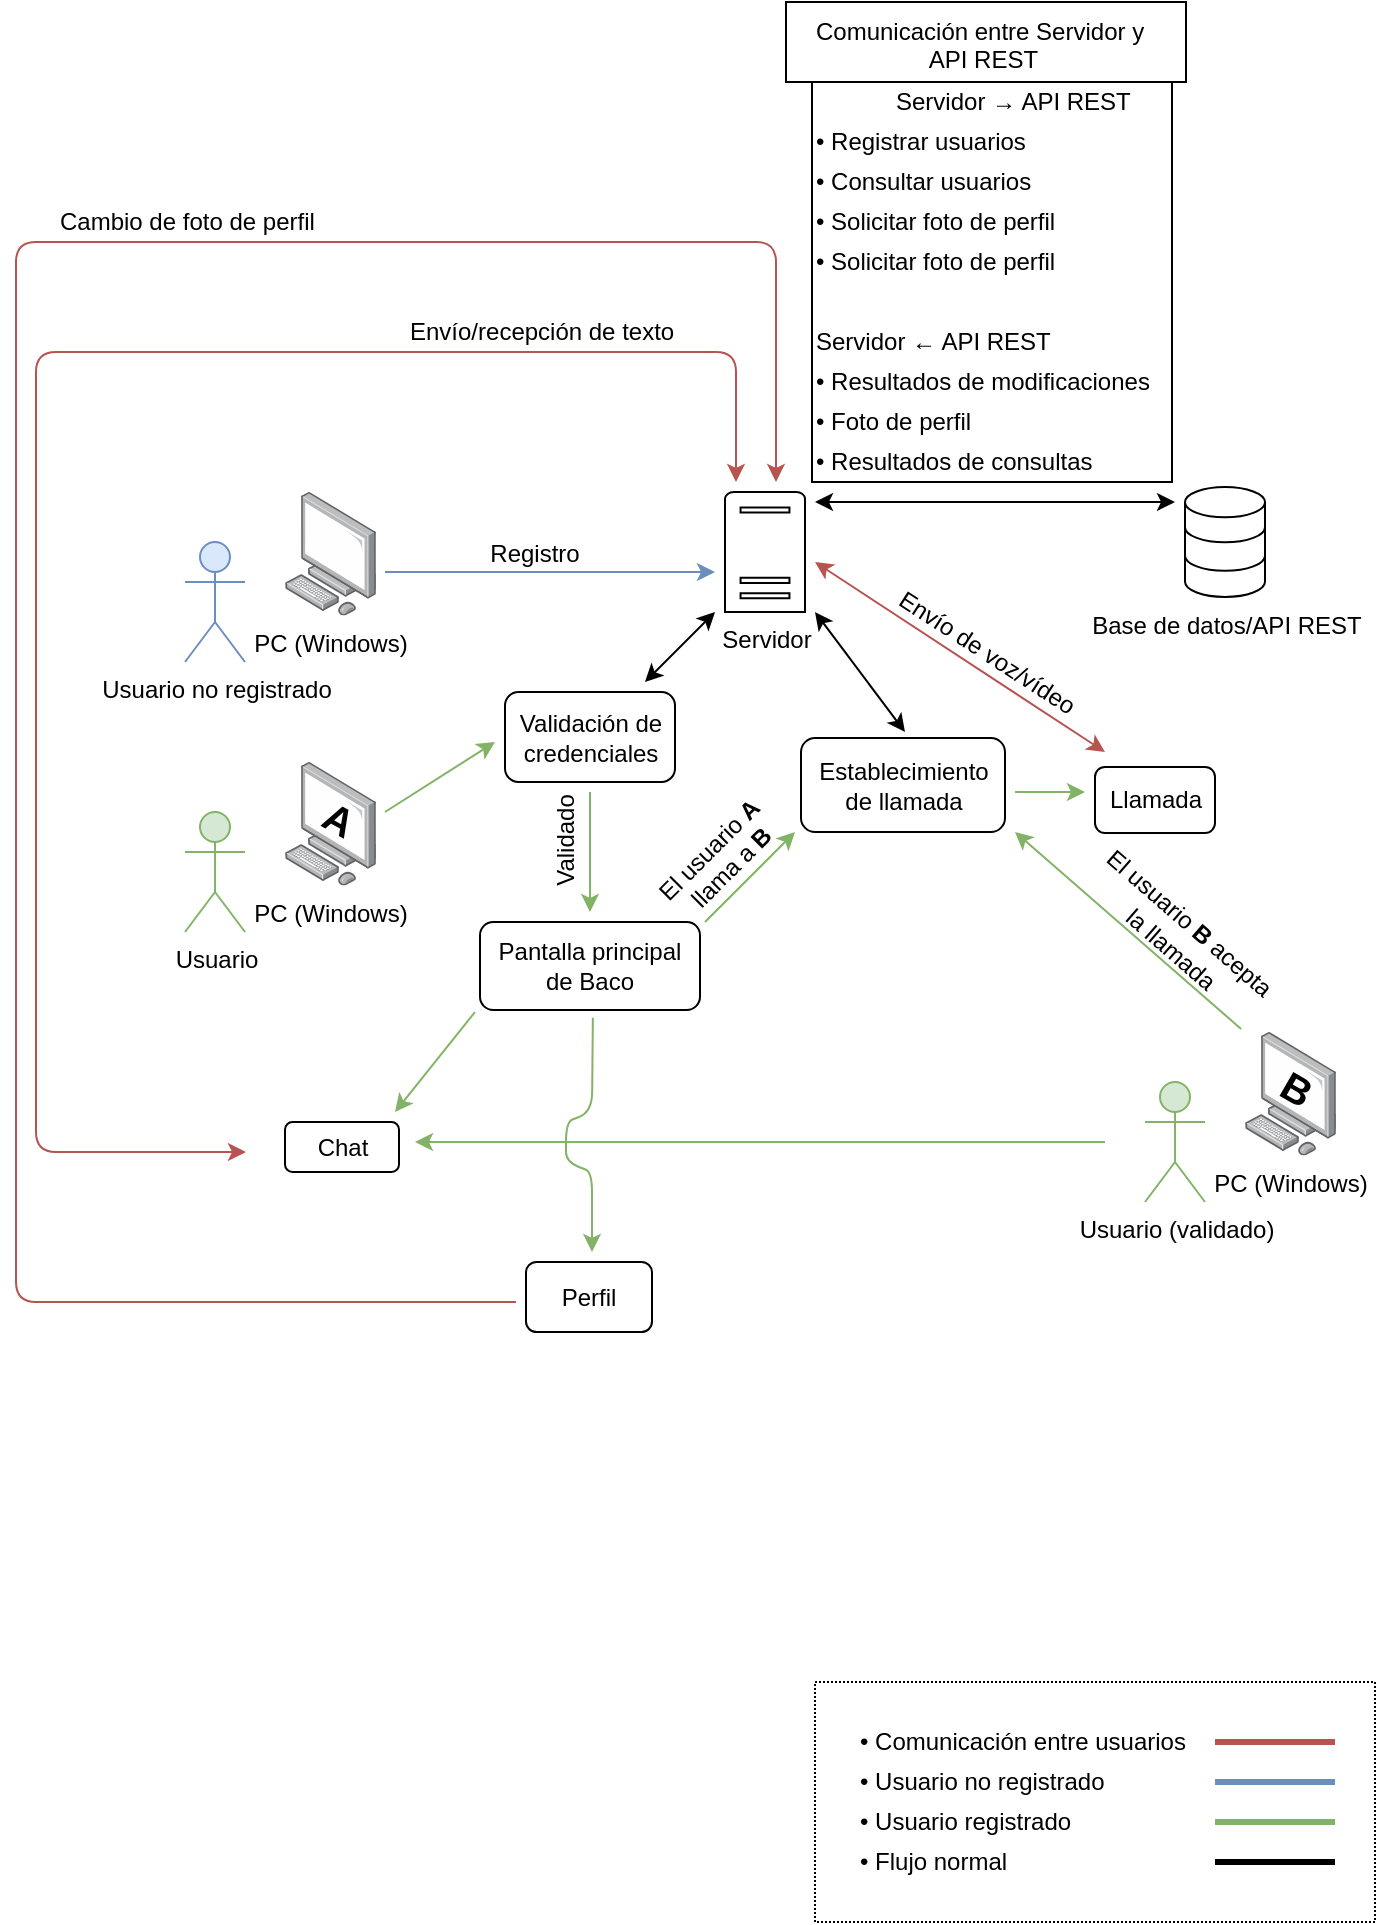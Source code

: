 <mxfile version="10.7.7" type="device"><diagram id="v8Gng7mvu5cV6HE0LRRT" name="Page-1"><mxGraphModel dx="1385" dy="824" grid="1" gridSize="5" guides="1" tooltips="1" connect="1" arrows="1" fold="1" page="1" pageScale="1" pageWidth="827" pageHeight="1169" background="none" math="0" shadow="0"><root><mxCell id="0"/><mxCell id="1" parent="0"/><mxCell id="vfB2cF_I8gSPhN1rsirp-47" value="" style="rounded=0;whiteSpace=wrap;html=1;labelBackgroundColor=none;strokeWidth=1;fillColor=none;dashed=1;dashPattern=1 1;" vertex="1" parent="1"><mxGeometry x="459.5" y="980" width="280" height="120" as="geometry"/></mxCell><mxCell id="vfB2cF_I8gSPhN1rsirp-45" value="" style="rounded=0;whiteSpace=wrap;html=1;labelBackgroundColor=none;strokeWidth=1;fillColor=none;" vertex="1" parent="1"><mxGeometry x="445" y="140" width="200" height="40" as="geometry"/></mxCell><mxCell id="vfB2cF_I8gSPhN1rsirp-38" value="" style="rounded=0;whiteSpace=wrap;html=1;labelBackgroundColor=none;strokeWidth=1;fillColor=none;" vertex="1" parent="1"><mxGeometry x="458" y="180" width="180" height="200" as="geometry"/></mxCell><mxCell id="vfB2cF_I8gSPhN1rsirp-1" value="Usuario" style="shape=umlActor;verticalLabelPosition=bottom;labelBackgroundColor=none;verticalAlign=top;html=1;outlineConnect=0;fillColor=#d5e8d4;strokeColor=#82b366;" vertex="1" parent="1"><mxGeometry x="144.5" y="545" width="30" height="60" as="geometry"/></mxCell><mxCell id="vfB2cF_I8gSPhN1rsirp-5" value="PC (Windows)" style="points=[];aspect=fixed;html=1;align=center;shadow=0;dashed=0;image;image=img/lib/allied_telesis/computer_and_terminals/Personal_Computer.svg;labelBackgroundColor=none;imageBackground=none;" vertex="1" parent="1"><mxGeometry x="194.5" y="520" width="45.6" height="61.8" as="geometry"/></mxCell><mxCell id="vfB2cF_I8gSPhN1rsirp-6" value="Usuario no registrado" style="shape=umlActor;verticalLabelPosition=bottom;labelBackgroundColor=none;verticalAlign=top;html=1;outlineConnect=0;fillColor=#dae8fc;strokeColor=#6c8ebf;" vertex="1" parent="1"><mxGeometry x="144.5" y="410" width="30" height="60" as="geometry"/></mxCell><mxCell id="vfB2cF_I8gSPhN1rsirp-7" value="PC (Windows)" style="points=[];aspect=fixed;html=1;align=center;shadow=0;dashed=0;image;image=img/lib/allied_telesis/computer_and_terminals/Personal_Computer.svg;labelBackgroundColor=none;fillColor=#f8cecc;strokeColor=#b85450;" vertex="1" parent="1"><mxGeometry x="194.5" y="385" width="45.6" height="61.8" as="geometry"/></mxCell><mxCell id="vfB2cF_I8gSPhN1rsirp-9" value="Servidor&lt;br&gt;" style="pointerEvents=1;shadow=0;dashed=0;html=1;strokeColor=#000000;labelPosition=center;verticalLabelPosition=bottom;verticalAlign=top;outlineConnect=0;align=center;shape=mxgraph.office.servers.server_generic;fillColor=none;labelBackgroundColor=#ffffff;fontColor=none;" vertex="1" parent="1"><mxGeometry x="414.5" y="385" width="40" height="60" as="geometry"/></mxCell><mxCell id="vfB2cF_I8gSPhN1rsirp-10" value="" style="endArrow=classic;html=1;fillColor=#dae8fc;strokeColor=#6c8ebf;" edge="1" parent="1"><mxGeometry width="50" height="50" relative="1" as="geometry"><mxPoint x="244.5" y="425" as="sourcePoint"/><mxPoint x="409.5" y="425" as="targetPoint"/></mxGeometry></mxCell><mxCell id="vfB2cF_I8gSPhN1rsirp-12" value="&lt;div&gt;&lt;br&gt;&lt;/div&gt;" style="text;html=1;resizable=0;points=[];align=center;verticalAlign=middle;labelBackgroundColor=#ffffff;" vertex="1" connectable="0" parent="vfB2cF_I8gSPhN1rsirp-10"><mxGeometry x="-0.102" y="2" relative="1" as="geometry"><mxPoint as="offset"/></mxGeometry></mxCell><mxCell id="vfB2cF_I8gSPhN1rsirp-13" value="Registro" style="text;html=1;resizable=0;points=[];align=center;verticalAlign=middle;labelBackgroundColor=none;" vertex="1" connectable="0" parent="vfB2cF_I8gSPhN1rsirp-10"><mxGeometry x="-0.119" relative="1" as="geometry"><mxPoint x="2" y="-9" as="offset"/></mxGeometry></mxCell><mxCell id="vfB2cF_I8gSPhN1rsirp-14" value="Base de datos/API REST" style="html=1;verticalLabelPosition=bottom;align=center;labelBackgroundColor=#ffffff;verticalAlign=top;strokeWidth=1;strokeColor=#000000;fillColor=none;shadow=0;dashed=0;shape=mxgraph.ios7.icons.data;fontColor=none;" vertex="1" parent="1"><mxGeometry x="644.5" y="382.5" width="40" height="55" as="geometry"/></mxCell><mxCell id="vfB2cF_I8gSPhN1rsirp-15" value="" style="startArrow=classic;endArrow=classic;html=1;" edge="1" parent="1"><mxGeometry width="50" height="50" relative="1" as="geometry"><mxPoint x="459.5" y="390" as="sourcePoint"/><mxPoint x="639.5" y="390" as="targetPoint"/></mxGeometry></mxCell><mxCell id="vfB2cF_I8gSPhN1rsirp-16" value="&lt;div&gt;&lt;br&gt;&lt;/div&gt;" style="text;html=1;resizable=0;points=[];align=center;verticalAlign=middle;labelBackgroundColor=#ffffff;" vertex="1" connectable="0" parent="vfB2cF_I8gSPhN1rsirp-15"><mxGeometry x="-0.102" y="2" relative="1" as="geometry"><mxPoint as="offset"/></mxGeometry></mxCell><mxCell id="vfB2cF_I8gSPhN1rsirp-20" value="• Consultar usuarios" style="text;html=1;resizable=0;points=[];autosize=1;align=left;verticalAlign=top;spacingTop=-4;" vertex="1" parent="1"><mxGeometry x="457.5" y="220" width="120" height="20" as="geometry"/></mxCell><mxCell id="vfB2cF_I8gSPhN1rsirp-21" value="• Registrar usuarios" style="text;html=1;resizable=0;points=[];autosize=1;align=left;verticalAlign=top;spacingTop=-4;" vertex="1" parent="1"><mxGeometry x="457.5" y="200" width="120" height="20" as="geometry"/></mxCell><mxCell id="vfB2cF_I8gSPhN1rsirp-22" value="Validación de credenciales" style="rounded=1;whiteSpace=wrap;html=1;labelBackgroundColor=none;fillColor=none;" vertex="1" parent="1"><mxGeometry x="304.5" y="485" width="85" height="45" as="geometry"/></mxCell><mxCell id="vfB2cF_I8gSPhN1rsirp-23" value="" style="endArrow=classic;html=1;fillColor=#d5e8d4;strokeColor=#82b366;" edge="1" parent="1"><mxGeometry width="50" height="50" relative="1" as="geometry"><mxPoint x="244.5" y="545" as="sourcePoint"/><mxPoint x="299.5" y="510" as="targetPoint"/></mxGeometry></mxCell><mxCell id="vfB2cF_I8gSPhN1rsirp-26" value="" style="startArrow=classic;endArrow=classic;html=1;" edge="1" parent="1"><mxGeometry width="50" height="50" relative="1" as="geometry"><mxPoint x="374.5" y="480" as="sourcePoint"/><mxPoint x="409.5" y="445" as="targetPoint"/></mxGeometry></mxCell><mxCell id="vfB2cF_I8gSPhN1rsirp-34" value="" style="endArrow=classic;html=1;fillColor=#d5e8d4;strokeColor=#82b366;" edge="1" parent="1"><mxGeometry width="50" height="50" relative="1" as="geometry"><mxPoint x="347" y="535" as="sourcePoint"/><mxPoint x="347" y="595" as="targetPoint"/></mxGeometry></mxCell><mxCell id="vfB2cF_I8gSPhN1rsirp-36" value="Validado" style="text;html=1;resizable=0;points=[];align=center;verticalAlign=middle;labelBackgroundColor=none;rotation=-90;" vertex="1" connectable="0" parent="vfB2cF_I8gSPhN1rsirp-34"><mxGeometry x="-0.497" relative="1" as="geometry"><mxPoint x="-12.5" y="10" as="offset"/></mxGeometry></mxCell><mxCell id="vfB2cF_I8gSPhN1rsirp-35" value="Pantalla principal de Baco" style="rounded=1;whiteSpace=wrap;html=1;labelBackgroundColor=none;strokeWidth=1;fillColor=none;" vertex="1" parent="1"><mxGeometry x="292" y="600" width="110" height="44" as="geometry"/></mxCell><mxCell id="vfB2cF_I8gSPhN1rsirp-39" value="&lt;div style=&quot;text-align: center&quot;&gt;&lt;span&gt;Servidor → API REST&lt;/span&gt;&lt;/div&gt;" style="text;html=1;resizable=0;points=[];autosize=1;align=left;verticalAlign=top;spacingTop=-4;" vertex="1" parent="1"><mxGeometry x="497.5" y="180" width="130" height="20" as="geometry"/></mxCell><mxCell id="vfB2cF_I8gSPhN1rsirp-40" value="&lt;div style=&quot;text-align: center&quot;&gt;&lt;span&gt;Servidor ← API REST&lt;/span&gt;&lt;/div&gt;" style="text;html=1;resizable=0;points=[];autosize=1;align=left;verticalAlign=top;spacingTop=-4;" vertex="1" parent="1"><mxGeometry x="457.5" y="300" width="130" height="20" as="geometry"/></mxCell><mxCell id="vfB2cF_I8gSPhN1rsirp-41" value="• Resultados de&amp;nbsp;modificaciones" style="text;html=1;resizable=0;points=[];autosize=1;align=left;verticalAlign=top;spacingTop=-4;" vertex="1" parent="1"><mxGeometry x="457.5" y="320" width="180" height="20" as="geometry"/></mxCell><mxCell id="vfB2cF_I8gSPhN1rsirp-42" value="• Solicitar foto de perfil" style="text;html=1;resizable=0;points=[];autosize=1;align=left;verticalAlign=top;spacingTop=-4;" vertex="1" parent="1"><mxGeometry x="457.5" y="240" width="135" height="20" as="geometry"/></mxCell><mxCell id="vfB2cF_I8gSPhN1rsirp-43" value="• Foto de perfil" style="text;html=1;resizable=0;points=[];autosize=1;align=left;verticalAlign=top;spacingTop=-4;" vertex="1" parent="1"><mxGeometry x="457.5" y="340" width="90" height="20" as="geometry"/></mxCell><mxCell id="vfB2cF_I8gSPhN1rsirp-44" value="• Resultados de consultas" style="text;html=1;resizable=0;points=[];autosize=1;align=left;verticalAlign=top;spacingTop=-4;" vertex="1" parent="1"><mxGeometry x="457.5" y="360" width="150" height="20" as="geometry"/></mxCell><mxCell id="vfB2cF_I8gSPhN1rsirp-46" value="&lt;div style=&quot;text-align: center&quot;&gt;&lt;span&gt;Comunicación entre Servidor y&amp;nbsp;&lt;/span&gt;&lt;/div&gt;&lt;div style=&quot;text-align: center&quot;&gt;&lt;span&gt;API REST&lt;/span&gt;&lt;/div&gt;" style="text;html=1;resizable=0;points=[];autosize=1;align=left;verticalAlign=top;spacingTop=-4;" vertex="1" parent="1"><mxGeometry x="457.5" y="145" width="180" height="30" as="geometry"/></mxCell><mxCell id="vfB2cF_I8gSPhN1rsirp-48" value="" style="endArrow=none;html=1;fillColor=#dae8fc;strokeColor=#6c8ebf;strokeWidth=3;" edge="1" parent="1"><mxGeometry width="50" height="50" relative="1" as="geometry"><mxPoint x="659.5" y="1030" as="sourcePoint"/><mxPoint x="719.5" y="1030" as="targetPoint"/></mxGeometry></mxCell><mxCell id="vfB2cF_I8gSPhN1rsirp-49" value="" style="endArrow=none;html=1;fillColor=#d5e8d4;strokeColor=#82b366;strokeWidth=3;" edge="1" parent="1"><mxGeometry width="50" height="50" relative="1" as="geometry"><mxPoint x="659.5" y="1050" as="sourcePoint"/><mxPoint x="719.5" y="1050" as="targetPoint"/></mxGeometry></mxCell><mxCell id="vfB2cF_I8gSPhN1rsirp-50" value="• Usuario no registrado" style="text;html=1;resizable=0;points=[];autosize=1;align=left;verticalAlign=top;spacingTop=-4;" vertex="1" parent="1"><mxGeometry x="479.5" y="1020" width="135" height="20" as="geometry"/></mxCell><mxCell id="vfB2cF_I8gSPhN1rsirp-51" value="• Usuario registrado" style="text;html=1;resizable=0;points=[];autosize=1;align=left;verticalAlign=top;spacingTop=-4;" vertex="1" parent="1"><mxGeometry x="479.5" y="1040" width="120" height="20" as="geometry"/></mxCell><mxCell id="vfB2cF_I8gSPhN1rsirp-52" value="• Flujo normal" style="text;html=1;resizable=0;points=[];autosize=1;align=left;verticalAlign=top;spacingTop=-4;" vertex="1" parent="1"><mxGeometry x="479.5" y="1060" width="85" height="20" as="geometry"/></mxCell><mxCell id="vfB2cF_I8gSPhN1rsirp-53" value="" style="endArrow=none;html=1;strokeWidth=3;" edge="1" parent="1"><mxGeometry width="50" height="50" relative="1" as="geometry"><mxPoint x="659.5" y="1070.0" as="sourcePoint"/><mxPoint x="719.5" y="1070.0" as="targetPoint"/></mxGeometry></mxCell><mxCell id="vfB2cF_I8gSPhN1rsirp-54" value="Usuario (validado)" style="shape=umlActor;verticalLabelPosition=bottom;labelBackgroundColor=none;verticalAlign=top;html=1;outlineConnect=0;fillColor=#d5e8d4;strokeColor=#82b366;" vertex="1" parent="1"><mxGeometry x="624.5" y="680" width="30" height="60" as="geometry"/></mxCell><mxCell id="vfB2cF_I8gSPhN1rsirp-55" value="PC (Windows)" style="points=[];aspect=fixed;html=1;align=center;shadow=0;dashed=0;image;image=img/lib/allied_telesis/computer_and_terminals/Personal_Computer.svg;labelBackgroundColor=none;imageBackground=none;" vertex="1" parent="1"><mxGeometry x="674.5" y="655" width="45.6" height="61.8" as="geometry"/></mxCell><mxCell id="vfB2cF_I8gSPhN1rsirp-60" value="Establecimiento de llamada" style="rounded=1;whiteSpace=wrap;html=1;labelBackgroundColor=none;strokeWidth=1;fillColor=none;" vertex="1" parent="1"><mxGeometry x="452.5" y="508" width="102" height="47" as="geometry"/></mxCell><mxCell id="vfB2cF_I8gSPhN1rsirp-61" value="" style="endArrow=classic;startArrow=classic;html=1;strokeWidth=1;" edge="1" parent="1"><mxGeometry width="50" height="50" relative="1" as="geometry"><mxPoint x="504.5" y="505" as="sourcePoint"/><mxPoint x="459.5" y="445" as="targetPoint"/></mxGeometry></mxCell><mxCell id="vfB2cF_I8gSPhN1rsirp-62" value="" style="endArrow=classic;html=1;strokeWidth=1;fillColor=#d5e8d4;strokeColor=#82b366;" edge="1" parent="1"><mxGeometry width="50" height="50" relative="1" as="geometry"><mxPoint x="404.5" y="600" as="sourcePoint"/><mxPoint x="449.5" y="555" as="targetPoint"/></mxGeometry></mxCell><mxCell id="vfB2cF_I8gSPhN1rsirp-65" value="Llamada" style="rounded=1;whiteSpace=wrap;html=1;labelBackgroundColor=none;strokeWidth=1;fillColor=none;" vertex="1" parent="1"><mxGeometry x="599.5" y="522.5" width="60" height="33" as="geometry"/></mxCell><mxCell id="vfB2cF_I8gSPhN1rsirp-66" value="" style="endArrow=classic;html=1;strokeWidth=1;fillColor=#d5e8d4;strokeColor=#82b366;" edge="1" parent="1"><mxGeometry width="50" height="50" relative="1" as="geometry"><mxPoint x="559.5" y="535" as="sourcePoint"/><mxPoint x="594.5" y="535" as="targetPoint"/></mxGeometry></mxCell><mxCell id="vfB2cF_I8gSPhN1rsirp-67" value="" style="endArrow=classic;html=1;strokeWidth=1;exitX=-0.043;exitY=-0.025;exitDx=0;exitDy=0;exitPerimeter=0;fillColor=#d5e8d4;strokeColor=#82b366;" edge="1" parent="1" source="vfB2cF_I8gSPhN1rsirp-55"><mxGeometry width="50" height="50" relative="1" as="geometry"><mxPoint x="599.5" y="640" as="sourcePoint"/><mxPoint x="559.5" y="555" as="targetPoint"/></mxGeometry></mxCell><mxCell id="vfB2cF_I8gSPhN1rsirp-68" value="" style="startArrow=classic;endArrow=classic;html=1;strokeWidth=1;fillColor=#f8cecc;strokeColor=#b85450;" edge="1" parent="1"><mxGeometry width="50" height="50" relative="1" as="geometry"><mxPoint x="604.5" y="515" as="sourcePoint"/><mxPoint x="459.5" y="420" as="targetPoint"/></mxGeometry></mxCell><mxCell id="vfB2cF_I8gSPhN1rsirp-69" value="Envío de voz/vídeo" style="text;html=1;resizable=0;points=[];align=center;verticalAlign=middle;labelBackgroundColor=none;rotation=33;" vertex="1" connectable="0" parent="vfB2cF_I8gSPhN1rsirp-68"><mxGeometry x="-0.354" y="2" relative="1" as="geometry"><mxPoint x="-12" y="-21" as="offset"/></mxGeometry></mxCell><mxCell id="vfB2cF_I8gSPhN1rsirp-70" value="" style="endArrow=none;html=1;fillColor=#f8cecc;strokeColor=#b85450;strokeWidth=3;" edge="1" parent="1"><mxGeometry width="50" height="50" relative="1" as="geometry"><mxPoint x="659.5" y="1010" as="sourcePoint"/><mxPoint x="719.5" y="1010" as="targetPoint"/></mxGeometry></mxCell><mxCell id="vfB2cF_I8gSPhN1rsirp-71" value="• Comunicación entre usuarios" style="text;html=1;resizable=0;points=[];autosize=1;align=left;verticalAlign=top;spacingTop=-4;" vertex="1" parent="1"><mxGeometry x="479.5" y="1000" width="175" height="20" as="geometry"/></mxCell><mxCell id="vfB2cF_I8gSPhN1rsirp-74" value="&lt;div style=&quot;text-align: center&quot;&gt;&lt;span&gt;El usuario &lt;/span&gt;&lt;b&gt;A&amp;nbsp;&lt;/b&gt;&lt;/div&gt;&lt;div style=&quot;text-align: center&quot;&gt;&lt;span&gt;llama a&lt;/span&gt;&lt;b&gt; B&lt;/b&gt;&lt;/div&gt;" style="text;html=1;resizable=0;points=[];autosize=1;align=left;verticalAlign=top;spacingTop=-4;rotation=-45;" vertex="1" parent="1"><mxGeometry x="374.5" y="549" width="80" height="30" as="geometry"/></mxCell><mxCell id="vfB2cF_I8gSPhN1rsirp-75" value="&lt;div style=&quot;text-align: center; font-size: 20px;&quot;&gt;&lt;span style=&quot;font-size: 20px;&quot;&gt;&lt;b style=&quot;font-size: 20px;&quot;&gt;A&lt;/b&gt;&lt;/span&gt;&lt;/div&gt;" style="text;html=1;resizable=0;points=[];autosize=1;align=left;verticalAlign=top;spacingTop=-4;rotation=29;fontSize=20;" vertex="1" parent="1"><mxGeometry x="214.5" y="535" width="20" height="20" as="geometry"/></mxCell><mxCell id="vfB2cF_I8gSPhN1rsirp-76" value="&lt;div style=&quot;text-align: center; font-size: 20px;&quot;&gt;&lt;span style=&quot;font-size: 20px;&quot;&gt;&lt;b style=&quot;font-size: 20px;&quot;&gt;B&lt;/b&gt;&lt;/span&gt;&lt;/div&gt;" style="text;html=1;resizable=0;points=[];autosize=1;align=left;verticalAlign=top;spacingTop=-4;rotation=30;fontSize=20;" vertex="1" parent="1"><mxGeometry x="694.5" y="669.5" width="17" height="18" as="geometry"/></mxCell><mxCell id="vfB2cF_I8gSPhN1rsirp-78" value="&lt;div style=&quot;text-align: center&quot;&gt;&lt;span style=&quot;font-size: 12px ; color: rgb(0 , 0 , 0)&quot;&gt;El usuario &lt;/span&gt;&lt;b style=&quot;font-size: 12px ; color: rgb(0 , 0 , 0)&quot;&gt;B&lt;/b&gt;&lt;span style=&quot;font-size: 12px ; color: rgb(0 , 0 , 0)&quot;&gt;&amp;nbsp;acepta&amp;nbsp;&lt;/span&gt;&lt;/div&gt;&lt;font style=&quot;font-size: 12px&quot; color=&quot;#000000&quot;&gt;&lt;div style=&quot;text-align: center&quot;&gt;&lt;span&gt;la llamada&lt;/span&gt;&lt;/div&gt;&lt;/font&gt;" style="text;html=1;resizable=0;points=[];autosize=1;align=left;verticalAlign=top;spacingTop=-4;fontSize=20;fontColor=#00FF00;rotation=41;" vertex="1" parent="1"><mxGeometry x="584.5" y="584" width="120" height="55" as="geometry"/></mxCell><mxCell id="vfB2cF_I8gSPhN1rsirp-79" value="" style="endArrow=classic;html=1;strokeWidth=1;fontSize=20;fontColor=#00FF00;fillColor=#d5e8d4;strokeColor=#82b366;" edge="1" parent="1"><mxGeometry width="50" height="50" relative="1" as="geometry"><mxPoint x="289.5" y="645" as="sourcePoint"/><mxPoint x="249.5" y="695" as="targetPoint"/></mxGeometry></mxCell><mxCell id="vfB2cF_I8gSPhN1rsirp-80" value="&lt;font color=&quot;#000000&quot; style=&quot;font-size: 12px;&quot;&gt;Chat&lt;/font&gt;" style="rounded=1;whiteSpace=wrap;html=1;labelBackgroundColor=none;strokeWidth=1;fillColor=none;fontSize=12;fontColor=#00FF00;" vertex="1" parent="1"><mxGeometry x="194.5" y="700" width="57" height="25" as="geometry"/></mxCell><mxCell id="vfB2cF_I8gSPhN1rsirp-81" value="" style="endArrow=classic;html=1;strokeWidth=1;fontSize=12;fontColor=#00FF00;fillColor=#d5e8d4;strokeColor=#82b366;" edge="1" parent="1"><mxGeometry width="50" height="50" relative="1" as="geometry"><mxPoint x="604.5" y="710" as="sourcePoint"/><mxPoint x="259.5" y="710" as="targetPoint"/></mxGeometry></mxCell><mxCell id="vfB2cF_I8gSPhN1rsirp-84" value="" style="endArrow=classic;startArrow=classic;html=1;strokeWidth=1;fontSize=12;fontColor=#00FF00;fillColor=#f8cecc;strokeColor=#b85450;" edge="1" parent="1"><mxGeometry width="50" height="50" relative="1" as="geometry"><mxPoint x="420" y="380" as="sourcePoint"/><mxPoint x="175" y="715" as="targetPoint"/><Array as="points"><mxPoint x="420" y="315"/><mxPoint x="70" y="315"/><mxPoint x="70" y="715"/></Array></mxGeometry></mxCell><mxCell id="vfB2cF_I8gSPhN1rsirp-85" value="&lt;font color=&quot;#000000&quot;&gt;Envío/recepción de texto&lt;/font&gt;" style="text;html=1;resizable=0;points=[];autosize=1;align=left;verticalAlign=top;spacingTop=-4;fontSize=12;fontColor=#00FF00;" vertex="1" parent="1"><mxGeometry x="255" y="295" width="145" height="20" as="geometry"/></mxCell><mxCell id="vfB2cF_I8gSPhN1rsirp-94" value="• Solicitar foto de perfil" style="text;html=1;resizable=0;points=[];autosize=1;align=left;verticalAlign=top;spacingTop=-4;" vertex="1" parent="1"><mxGeometry x="458" y="260" width="135" height="20" as="geometry"/></mxCell><mxCell id="vfB2cF_I8gSPhN1rsirp-95" value="" style="endArrow=classic;html=1;strokeWidth=1;fontSize=12;fontColor=#00FF00;exitX=0.513;exitY=1.088;exitDx=0;exitDy=0;exitPerimeter=0;fillColor=#d5e8d4;strokeColor=#82b366;shadow=0;comic=0;rounded=1;" edge="1" parent="1" source="vfB2cF_I8gSPhN1rsirp-35"><mxGeometry width="50" height="50" relative="1" as="geometry"><mxPoint x="330" y="775" as="sourcePoint"/><mxPoint x="348" y="765" as="targetPoint"/><Array as="points"><mxPoint x="348" y="695"/><mxPoint x="335" y="700"/><mxPoint x="335" y="720"/><mxPoint x="348" y="725"/></Array></mxGeometry></mxCell><mxCell id="vfB2cF_I8gSPhN1rsirp-104" value="&lt;font color=&quot;#000000&quot;&gt;Perfil&lt;/font&gt;" style="rounded=1;whiteSpace=wrap;html=1;labelBackgroundColor=none;strokeColor=#000000;strokeWidth=1;fillColor=none;fontSize=12;fontColor=#00FF00;" vertex="1" parent="1"><mxGeometry x="315" y="770" width="63" height="35" as="geometry"/></mxCell><mxCell id="vfB2cF_I8gSPhN1rsirp-105" value="" style="endArrow=classic;html=1;shadow=0;strokeColor=#b85450;strokeWidth=1;fontSize=12;fontColor=#00FF00;fillColor=#f8cecc;" edge="1" parent="1"><mxGeometry width="50" height="50" relative="1" as="geometry"><mxPoint x="310" y="790" as="sourcePoint"/><mxPoint x="440" y="380" as="targetPoint"/><Array as="points"><mxPoint x="60" y="790"/><mxPoint x="60" y="260"/><mxPoint x="440" y="260"/></Array></mxGeometry></mxCell><mxCell id="vfB2cF_I8gSPhN1rsirp-106" value="&lt;font color=&quot;#000000&quot;&gt;Cambio de foto de perfil&lt;/font&gt;" style="text;html=1;resizable=0;points=[];autosize=1;align=left;verticalAlign=top;spacingTop=-4;fontSize=12;fontColor=#00FF00;" vertex="1" parent="1"><mxGeometry x="80" y="240" width="140" height="20" as="geometry"/></mxCell></root></mxGraphModel></diagram></mxfile>